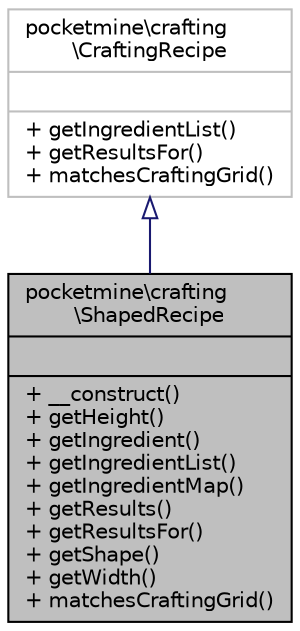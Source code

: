 digraph "pocketmine\crafting\ShapedRecipe"
{
 // INTERACTIVE_SVG=YES
 // LATEX_PDF_SIZE
  edge [fontname="Helvetica",fontsize="10",labelfontname="Helvetica",labelfontsize="10"];
  node [fontname="Helvetica",fontsize="10",shape=record];
  Node1 [label="{pocketmine\\crafting\l\\ShapedRecipe\n||+ __construct()\l+ getHeight()\l+ getIngredient()\l+ getIngredientList()\l+ getIngredientMap()\l+ getResults()\l+ getResultsFor()\l+ getShape()\l+ getWidth()\l+ matchesCraftingGrid()\l}",height=0.2,width=0.4,color="black", fillcolor="grey75", style="filled", fontcolor="black",tooltip=" "];
  Node2 -> Node1 [dir="back",color="midnightblue",fontsize="10",style="solid",arrowtail="onormal",fontname="Helvetica"];
  Node2 [label="{pocketmine\\crafting\l\\CraftingRecipe\n||+ getIngredientList()\l+ getResultsFor()\l+ matchesCraftingGrid()\l}",height=0.2,width=0.4,color="grey75", fillcolor="white", style="filled",URL="$d6/dd6/interfacepocketmine_1_1crafting_1_1_crafting_recipe.html",tooltip=" "];
}
